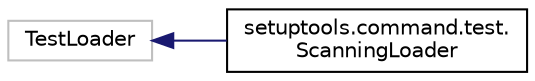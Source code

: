 digraph "Graphical Class Hierarchy"
{
 // LATEX_PDF_SIZE
  edge [fontname="Helvetica",fontsize="10",labelfontname="Helvetica",labelfontsize="10"];
  node [fontname="Helvetica",fontsize="10",shape=record];
  rankdir="LR";
  Node3692 [label="TestLoader",height=0.2,width=0.4,color="grey75", fillcolor="white", style="filled",tooltip=" "];
  Node3692 -> Node0 [dir="back",color="midnightblue",fontsize="10",style="solid",fontname="Helvetica"];
  Node0 [label="setuptools.command.test.\lScanningLoader",height=0.2,width=0.4,color="black", fillcolor="white", style="filled",URL="$classsetuptools_1_1command_1_1test_1_1ScanningLoader.html",tooltip=" "];
}
